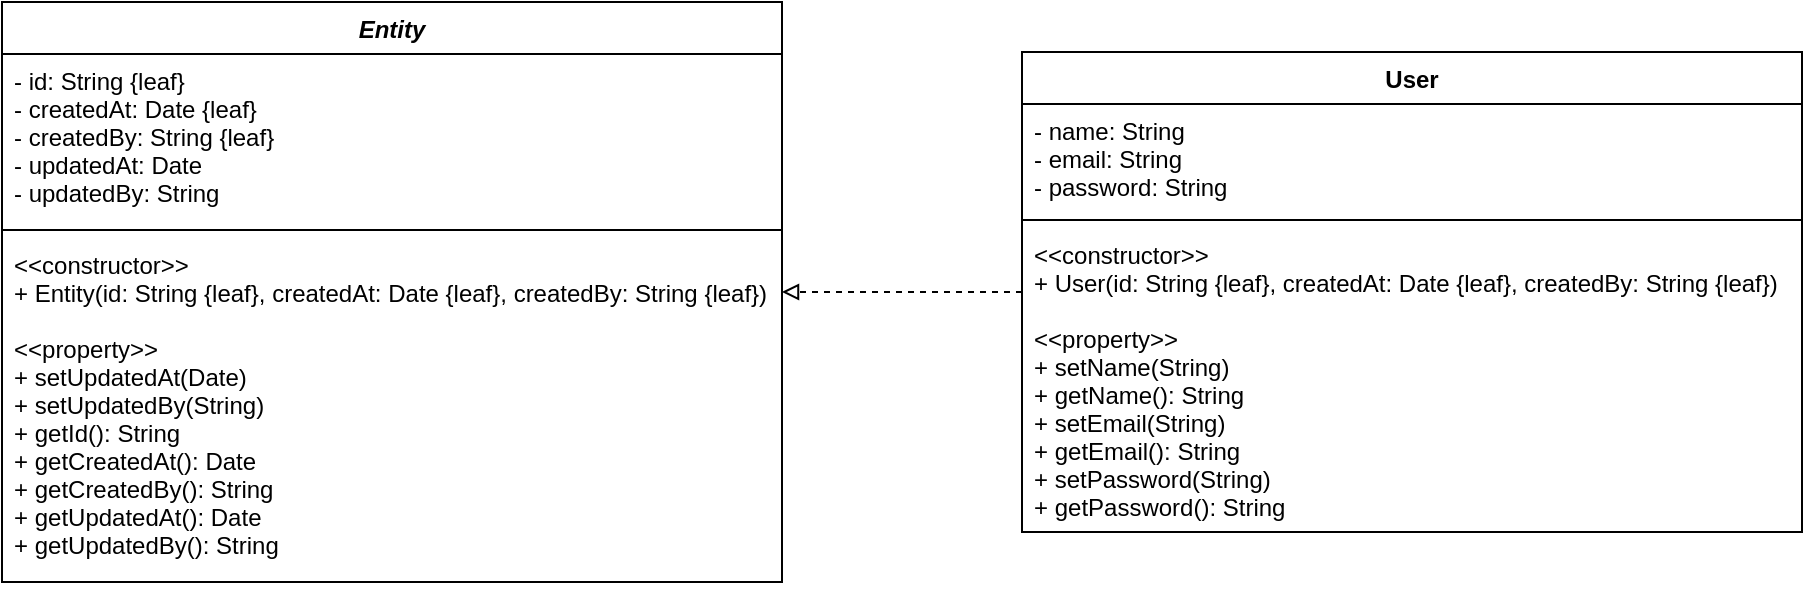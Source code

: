 <mxfile version="19.0.3" type="device"><diagram id="CO7XnNGDNXuDo8XlUGIh" name="Entity Relations"><mxGraphModel dx="1426" dy="794" grid="1" gridSize="10" guides="1" tooltips="1" connect="1" arrows="1" fold="1" page="1" pageScale="1" pageWidth="827" pageHeight="1169" math="0" shadow="0"><root><mxCell id="0"/><mxCell id="1" parent="0"/><mxCell id="bAHWQa4E5ilzMkURYAl4-1" value="Entity" style="swimlane;fontStyle=3;align=center;verticalAlign=top;childLayout=stackLayout;horizontal=1;startSize=26;horizontalStack=0;resizeParent=1;resizeParentMax=0;resizeLast=0;collapsible=1;marginBottom=0;" vertex="1" parent="1"><mxGeometry x="40" y="40" width="390" height="290" as="geometry"/></mxCell><mxCell id="bAHWQa4E5ilzMkURYAl4-2" value="- id: String {leaf}&#10;- createdAt: Date {leaf}&#10;- createdBy: String {leaf}&#10;- updatedAt: Date&#10;- updatedBy: String&#10;" style="text;strokeColor=none;fillColor=none;align=left;verticalAlign=top;spacingLeft=4;spacingRight=4;overflow=hidden;rotatable=0;points=[[0,0.5],[1,0.5]];portConstraint=eastwest;" vertex="1" parent="bAHWQa4E5ilzMkURYAl4-1"><mxGeometry y="26" width="390" height="84" as="geometry"/></mxCell><mxCell id="bAHWQa4E5ilzMkURYAl4-3" value="" style="line;strokeWidth=1;fillColor=none;align=left;verticalAlign=middle;spacingTop=-1;spacingLeft=3;spacingRight=3;rotatable=0;labelPosition=right;points=[];portConstraint=eastwest;" vertex="1" parent="bAHWQa4E5ilzMkURYAl4-1"><mxGeometry y="110" width="390" height="8" as="geometry"/></mxCell><mxCell id="bAHWQa4E5ilzMkURYAl4-4" value="&lt;&lt;constructor&gt;&gt;&#10;+ Entity(id: String {leaf}, createdAt: Date {leaf}, createdBy: String {leaf})&#10;&#10;&lt;&lt;property&gt;&gt;&#10;+ setUpdatedAt(Date)&#10;+ setUpdatedBy(String)&#10;+ getId(): String&#10;+ getCreatedAt(): Date&#10;+ getCreatedBy(): String&#10;+ getUpdatedAt(): Date&#10;+ getUpdatedBy(): String" style="text;strokeColor=none;fillColor=none;align=left;verticalAlign=top;spacingLeft=4;spacingRight=4;overflow=hidden;rotatable=0;points=[[0,0.5],[1,0.5]];portConstraint=eastwest;" vertex="1" parent="bAHWQa4E5ilzMkURYAl4-1"><mxGeometry y="118" width="390" height="172" as="geometry"/></mxCell><mxCell id="bAHWQa4E5ilzMkURYAl4-5" value="User" style="swimlane;fontStyle=1;align=center;verticalAlign=top;childLayout=stackLayout;horizontal=1;startSize=26;horizontalStack=0;resizeParent=1;resizeParentMax=0;resizeLast=0;collapsible=1;marginBottom=0;" vertex="1" parent="1"><mxGeometry x="550" y="65" width="390" height="240" as="geometry"/></mxCell><mxCell id="bAHWQa4E5ilzMkURYAl4-6" value="- name: String&#10;- email: String&#10;- password: String" style="text;strokeColor=none;fillColor=none;align=left;verticalAlign=top;spacingLeft=4;spacingRight=4;overflow=hidden;rotatable=0;points=[[0,0.5],[1,0.5]];portConstraint=eastwest;" vertex="1" parent="bAHWQa4E5ilzMkURYAl4-5"><mxGeometry y="26" width="390" height="54" as="geometry"/></mxCell><mxCell id="bAHWQa4E5ilzMkURYAl4-7" value="" style="line;strokeWidth=1;fillColor=none;align=left;verticalAlign=middle;spacingTop=-1;spacingLeft=3;spacingRight=3;rotatable=0;labelPosition=right;points=[];portConstraint=eastwest;" vertex="1" parent="bAHWQa4E5ilzMkURYAl4-5"><mxGeometry y="80" width="390" height="8" as="geometry"/></mxCell><mxCell id="bAHWQa4E5ilzMkURYAl4-8" value="&lt;&lt;constructor&gt;&gt;&#10;+ User(id: String {leaf}, createdAt: Date {leaf}, createdBy: String {leaf})&#10;&#10;&lt;&lt;property&gt;&gt;&#10;+ setName(String)&#10;+ getName(): String&#10;+ setEmail(String)&#10;+ getEmail(): String&#10;+ setPassword(String)&#10;+ getPassword(): String" style="text;strokeColor=none;fillColor=none;align=left;verticalAlign=top;spacingLeft=4;spacingRight=4;overflow=hidden;rotatable=0;points=[[0,0.5],[1,0.5]];portConstraint=eastwest;" vertex="1" parent="bAHWQa4E5ilzMkURYAl4-5"><mxGeometry y="88" width="390" height="152" as="geometry"/></mxCell><mxCell id="bAHWQa4E5ilzMkURYAl4-9" style="edgeStyle=orthogonalEdgeStyle;rounded=0;orthogonalLoop=1;jettySize=auto;html=1;endArrow=block;endFill=0;dashed=1;" edge="1" parent="1" source="bAHWQa4E5ilzMkURYAl4-5" target="bAHWQa4E5ilzMkURYAl4-1"><mxGeometry relative="1" as="geometry"/></mxCell></root></mxGraphModel></diagram></mxfile>